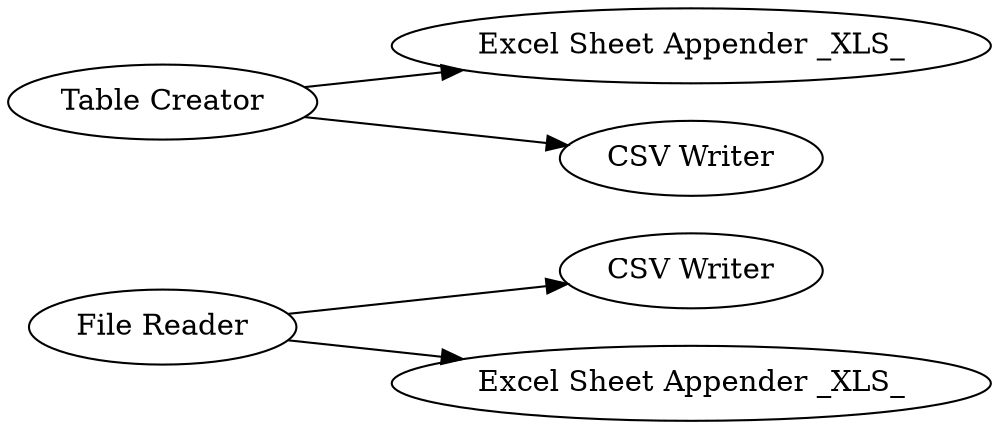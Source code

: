 digraph {
	2 -> 6
	1 -> 3
	2 -> 4
	1 -> 5
	5 [label="CSV Writer"]
	1 [label="Table Creator"]
	4 [label="Excel Sheet Appender _XLS_"]
	6 [label="CSV Writer"]
	3 [label="Excel Sheet Appender _XLS_"]
	2 [label="File Reader"]
	rankdir=LR
}
